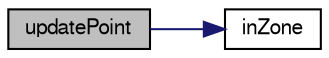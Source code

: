 digraph "updatePoint"
{
  bgcolor="transparent";
  edge [fontname="FreeSans",fontsize="10",labelfontname="FreeSans",labelfontsize="10"];
  node [fontname="FreeSans",fontsize="10",shape=record];
  rankdir="LR";
  Node209 [label="updatePoint",height=0.2,width=0.4,color="black", fillcolor="grey75", style="filled", fontcolor="black"];
  Node209 -> Node210 [color="midnightblue",fontsize="10",style="solid",fontname="FreeSans"];
  Node210 [label="inZone",height=0.2,width=0.4,color="black",URL="$a23326.html#aa3702061e8ccbbd274dd8c01d3dd63cc"];
}
